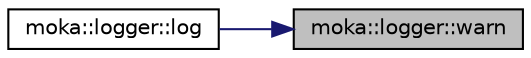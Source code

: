 digraph "moka::logger::warn"
{
 // LATEX_PDF_SIZE
  edge [fontname="Helvetica",fontsize="10",labelfontname="Helvetica",labelfontsize="10"];
  node [fontname="Helvetica",fontsize="10",shape=record];
  rankdir="RL";
  Node22 [label="moka::logger::warn",height=0.2,width=0.4,color="black", fillcolor="grey75", style="filled", fontcolor="black",tooltip="Write some warn-level information to the log."];
  Node22 -> Node23 [dir="back",color="midnightblue",fontsize="10",style="solid",fontname="Helvetica"];
  Node23 [label="moka::logger::log",height=0.2,width=0.4,color="black", fillcolor="white", style="filled",URL="$classmoka_1_1logger.html#a826aeeb2fcae75b99c72eb9c82b5fa13",tooltip="Write some information to the log."];
}
